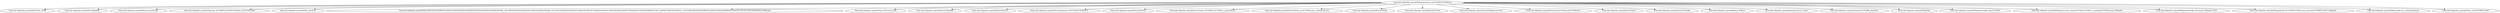 digraph tree {
	"https://pl.wikipedia.org/wiki/Wikipedia:Strona_g%C5%82%C3%B3wna" [label="https://pl.wikipedia.org/wiki/Wikipedia:Strona_g%C5%82%C3%B3wna", shape=egg]
	"https://pl.wikipedia.org/wiki/Berthelot_(1909)" [label="https://pl.wikipedia.org/wiki/Berthelot_(1909)", shape=egg]
	"https://pl.wikipedia.org/wiki/Encyklopedia" [label="https://pl.wikipedia.org/wiki/Encyklopedia", shape=egg]
	"https://pl.wikipedia.org/wiki/Marga_jasnobrzega" [label="https://pl.wikipedia.org/wiki/Marga_jasnobrzega", shape=egg]
	"https://pl.wikipedia.org/wiki/Nagroda_%C5%BB%C3%B3%C5%82tej_Ci%C5%BCemki" [label="https://pl.wikipedia.org/wiki/Nagroda_%C5%BB%C3%B3%C5%82tej_Ci%C5%BCemki", shape=egg]
	"https://pl.wikipedia.org/wiki/Peter_Hitchens" [label="https://pl.wikipedia.org/wiki/Peter_Hitchens", shape=egg]
	"https://pl.wikipedia.org/wiki/Plik:%D0%9D%D0%B0%D1%80%D1%83%D0%BA%D0%B0%D0%B2%D0%BD%D0%B8%D0%B9_%D1%88%D0%B5%D0%B2%D1%80%D0%BE%D0%BD_%D1%81%D0%BF%D0%B5%D1%86%D0%BF%D1%96%D0%B4%D1%80%D0%BE%D0%B7%D0%B4%D1%96%D0%BB%D1%83_%D0%9C%D0%92%D0%A1_%C2%AB%D0%A8%D0%B0%D1%85%D1%82%D0%B0%D1%80%D1%81%D1%8C%D0%BA%C2%BB.png" [label="https://pl.wikipedia.org/wiki/Plik:%D0%9D%D0%B0%D1%80%D1%83%D0%BA%D0%B0%D0%B2%D0%BD%D0%B8%D0%B9_%D1%88%D0%B5%D0%B2%D1%80%D0%BE%D0%BD_%D1%81%D0%BF%D0%B5%D1%86%D0%BF%D1%96%D0%B4%D1%80%D0%BE%D0%B7%D0%B4%D1%96%D0%BB%D1%83_%D0%9C%D0%92%D0%A1_%C2%AB%D0%A8%D0%B0%D1%85%D1%82%D0%B0%D1%80%D1%81%D1%8C%D0%BA%C2%BB.png", shape=egg]
	"https://pl.wikipedia.org/wiki/Pomoc:Pierwsze_kroki" [label="https://pl.wikipedia.org/wiki/Pomoc:Pierwsze_kroki", shape=egg]
	"https://pl.wikipedia.org/wiki/Portal:Geografia" [label="https://pl.wikipedia.org/wiki/Portal:Geografia", shape=egg]
	"https://pl.wikipedia.org/wiki/Portal:Historia" [label="https://pl.wikipedia.org/wiki/Portal:Historia", shape=egg]
	"https://pl.wikipedia.org/wiki/Portal:Kategorie_G%C5%82%C3%B3wne" [label="https://pl.wikipedia.org/wiki/Portal:Kategorie_G%C5%82%C3%B3wne", shape=egg]
	"https://pl.wikipedia.org/wiki/Portal:Kultura" [label="https://pl.wikipedia.org/wiki/Portal:Kultura", shape=egg]
	"https://pl.wikipedia.org/wiki/Portal:Nauki_%C5%9Bcis%C5%82e_i_przyrodnicze" [label="https://pl.wikipedia.org/wiki/Portal:Nauki_%C5%9Bcis%C5%82e_i_przyrodnicze", shape=egg]
	"https://pl.wikipedia.org/wiki/Portal:Nauki_spo%C5%82eczne_i_humanistyczne" [label="https://pl.wikipedia.org/wiki/Portal:Nauki_spo%C5%82eczne_i_humanistyczne", shape=egg]
	"https://pl.wikipedia.org/wiki/Portal:Polska" [label="https://pl.wikipedia.org/wiki/Portal:Polska", shape=egg]
	"https://pl.wikipedia.org/wiki/Portal:Portale" [label="https://pl.wikipedia.org/wiki/Portal:Portale", shape=egg]
	"https://pl.wikipedia.org/wiki/Portal:Religioznawstwo" [label="https://pl.wikipedia.org/wiki/Portal:Religioznawstwo", shape=egg]
	"https://pl.wikipedia.org/wiki/Portal:Spo%C5%82ecze%C5%84stwo" [label="https://pl.wikipedia.org/wiki/Portal:Spo%C5%82ecze%C5%84stwo", shape=egg]
	"https://pl.wikipedia.org/wiki/Portal:Sport" [label="https://pl.wikipedia.org/wiki/Portal:Sport", shape=egg]
	"https://pl.wikipedia.org/wiki/Portal:Technika" [label="https://pl.wikipedia.org/wiki/Portal:Technika", shape=egg]
	"https://pl.wikipedia.org/wiki/Roman_Wilkosz" [label="https://pl.wikipedia.org/wiki/Roman_Wilkosz", shape=egg]
	"https://pl.wikipedia.org/wiki/Specjalna:Nowe_strony" [label="https://pl.wikipedia.org/wiki/Specjalna:Nowe_strony", shape=egg]
	"https://pl.wikipedia.org/wiki/Szachtar%C5%9Bk_(batalion)" [label="https://pl.wikipedia.org/wiki/Szachtar%C5%9Bk_(batalion)", shape=egg]
	"https://pl.wikipedia.org/wiki/Wikipedia" [label="https://pl.wikipedia.org/wiki/Wikipedia", shape=egg]
	"https://pl.wikipedia.org/wiki/Wikipedia:Indeks_hase%C5%82" [label="https://pl.wikipedia.org/wiki/Wikipedia:Indeks_hase%C5%82", shape=egg]
	"https://pl.wikipedia.org/wiki/Wikipedia:Liczba_artyku%C5%82%C3%B3w_w_polskoj%C4%99zycznej_Wikipedii" [label="https://pl.wikipedia.org/wiki/Wikipedia:Liczba_artyku%C5%82%C3%B3w_w_polskoj%C4%99zycznej_Wikipedii", shape=egg]
	"https://pl.wikipedia.org/wiki/Wikipedia:Wielkie_Wyzwanie_Wikipedii_2023" [label="https://pl.wikipedia.org/wiki/Wikipedia:Wielkie_Wyzwanie_Wikipedii_2023", shape=egg]
	"https://pl.wikipedia.org/wiki/Wikipedia:Wyr%C3%B3%C5%BCniona_zawarto%C5%9B%C4%87_Wikipedii" [label="https://pl.wikipedia.org/wiki/Wikipedia:Wyr%C3%B3%C5%BCniona_zawarto%C5%9B%C4%87_Wikipedii", shape=egg]
	"https://pl.wikipedia.org/wiki/Wikiprojekt:Czy_wiesz/propozycje" [label="https://pl.wikipedia.org/wiki/Wikiprojekt:Czy_wiesz/propozycje", shape=egg]
	"https://pl.wikipedia.org/wiki/Wolna_tre%C5%9B%C4%87" [label="https://pl.wikipedia.org/wiki/Wolna_tre%C5%9B%C4%87", shape=egg]

	"https://pl.wikipedia.org/wiki/Wikipedia:Strona_g%C5%82%C3%B3wna" -> "https://pl.wikipedia.org/wiki/Wikipedia"
	"https://pl.wikipedia.org/wiki/Wikipedia:Strona_g%C5%82%C3%B3wna" -> "https://pl.wikipedia.org/wiki/Wolna_tre%C5%9B%C4%87"
	"https://pl.wikipedia.org/wiki/Wikipedia:Strona_g%C5%82%C3%B3wna" -> "https://pl.wikipedia.org/wiki/Encyklopedia"
	"https://pl.wikipedia.org/wiki/Wikipedia:Strona_g%C5%82%C3%B3wna" -> "https://pl.wikipedia.org/wiki/Pomoc:Pierwsze_kroki"
	"https://pl.wikipedia.org/wiki/Wikipedia:Strona_g%C5%82%C3%B3wna" -> "https://pl.wikipedia.org/wiki/Wikipedia:Liczba_artyku%C5%82%C3%B3w_w_polskoj%C4%99zycznej_Wikipedii"
	"https://pl.wikipedia.org/wiki/Wikipedia:Strona_g%C5%82%C3%B3wna" -> "https://pl.wikipedia.org/wiki/Wikipedia:Wyr%C3%B3%C5%BCniona_zawarto%C5%9B%C4%87_Wikipedii"
	"https://pl.wikipedia.org/wiki/Wikipedia:Strona_g%C5%82%C3%B3wna" -> "https://pl.wikipedia.org/wiki/Portal:Nauki_%C5%9Bcis%C5%82e_i_przyrodnicze"
	"https://pl.wikipedia.org/wiki/Wikipedia:Strona_g%C5%82%C3%B3wna" -> "https://pl.wikipedia.org/wiki/Portal:Nauki_spo%C5%82eczne_i_humanistyczne"
	"https://pl.wikipedia.org/wiki/Wikipedia:Strona_g%C5%82%C3%B3wna" -> "https://pl.wikipedia.org/wiki/Portal:Technika"
	"https://pl.wikipedia.org/wiki/Wikipedia:Strona_g%C5%82%C3%B3wna" -> "https://pl.wikipedia.org/wiki/Portal:Geografia"
	"https://pl.wikipedia.org/wiki/Wikipedia:Strona_g%C5%82%C3%B3wna" -> "https://pl.wikipedia.org/wiki/Portal:Historia"
	"https://pl.wikipedia.org/wiki/Wikipedia:Strona_g%C5%82%C3%B3wna" -> "https://pl.wikipedia.org/wiki/Portal:Kultura"
	"https://pl.wikipedia.org/wiki/Wikipedia:Strona_g%C5%82%C3%B3wna" -> "https://pl.wikipedia.org/wiki/Portal:Spo%C5%82ecze%C5%84stwo"
	"https://pl.wikipedia.org/wiki/Wikipedia:Strona_g%C5%82%C3%B3wna" -> "https://pl.wikipedia.org/wiki/Portal:Sport"
	"https://pl.wikipedia.org/wiki/Wikipedia:Strona_g%C5%82%C3%B3wna" -> "https://pl.wikipedia.org/wiki/Portal:Religioznawstwo"
	"https://pl.wikipedia.org/wiki/Wikipedia:Strona_g%C5%82%C3%B3wna" -> "https://pl.wikipedia.org/wiki/Portal:Polska"
	"https://pl.wikipedia.org/wiki/Wikipedia:Strona_g%C5%82%C3%B3wna" -> "https://pl.wikipedia.org/wiki/Portal:Portale"
	"https://pl.wikipedia.org/wiki/Wikipedia:Strona_g%C5%82%C3%B3wna" -> "https://pl.wikipedia.org/wiki/Wikipedia:Indeks_hase%C5%82"
	"https://pl.wikipedia.org/wiki/Wikipedia:Strona_g%C5%82%C3%B3wna" -> "https://pl.wikipedia.org/wiki/Portal:Kategorie_G%C5%82%C3%B3wne"
	"https://pl.wikipedia.org/wiki/Wikipedia:Strona_g%C5%82%C3%B3wna" -> "https://pl.wikipedia.org/wiki/Wikipedia:Wielkie_Wyzwanie_Wikipedii_2023"
	"https://pl.wikipedia.org/wiki/Wikipedia:Strona_g%C5%82%C3%B3wna" -> "https://pl.wikipedia.org/wiki/Specjalna:Nowe_strony"
	"https://pl.wikipedia.org/wiki/Wikipedia:Strona_g%C5%82%C3%B3wna" -> "https://pl.wikipedia.org/wiki/Plik:%D0%9D%D0%B0%D1%80%D1%83%D0%BA%D0%B0%D0%B2%D0%BD%D0%B8%D0%B9_%D1%88%D0%B5%D0%B2%D1%80%D0%BE%D0%BD_%D1%81%D0%BF%D0%B5%D1%86%D0%BF%D1%96%D0%B4%D1%80%D0%BE%D0%B7%D0%B4%D1%96%D0%BB%D1%83_%D0%9C%D0%92%D0%A1_%C2%AB%D0%A8%D0%B0%D1%85%D1%82%D0%B0%D1%80%D1%81%D1%8C%D0%BA%C2%BB.png"
	"https://pl.wikipedia.org/wiki/Wikipedia:Strona_g%C5%82%C3%B3wna" -> "https://pl.wikipedia.org/wiki/Szachtar%C5%9Bk_(batalion)"
	"https://pl.wikipedia.org/wiki/Wikipedia:Strona_g%C5%82%C3%B3wna" -> "https://pl.wikipedia.org/wiki/Nagroda_%C5%BB%C3%B3%C5%82tej_Ci%C5%BCemki"
	"https://pl.wikipedia.org/wiki/Wikipedia:Strona_g%C5%82%C3%B3wna" -> "https://pl.wikipedia.org/wiki/Marga_jasnobrzega"
	"https://pl.wikipedia.org/wiki/Wikipedia:Strona_g%C5%82%C3%B3wna" -> "https://pl.wikipedia.org/wiki/Berthelot_(1909)"
	"https://pl.wikipedia.org/wiki/Wikipedia:Strona_g%C5%82%C3%B3wna" -> "https://pl.wikipedia.org/wiki/Peter_Hitchens"
	"https://pl.wikipedia.org/wiki/Wikipedia:Strona_g%C5%82%C3%B3wna" -> "https://pl.wikipedia.org/wiki/Roman_Wilkosz"
	"https://pl.wikipedia.org/wiki/Wikipedia:Strona_g%C5%82%C3%B3wna" -> "https://pl.wikipedia.org/wiki/Wikiprojekt:Czy_wiesz/propozycje"
}